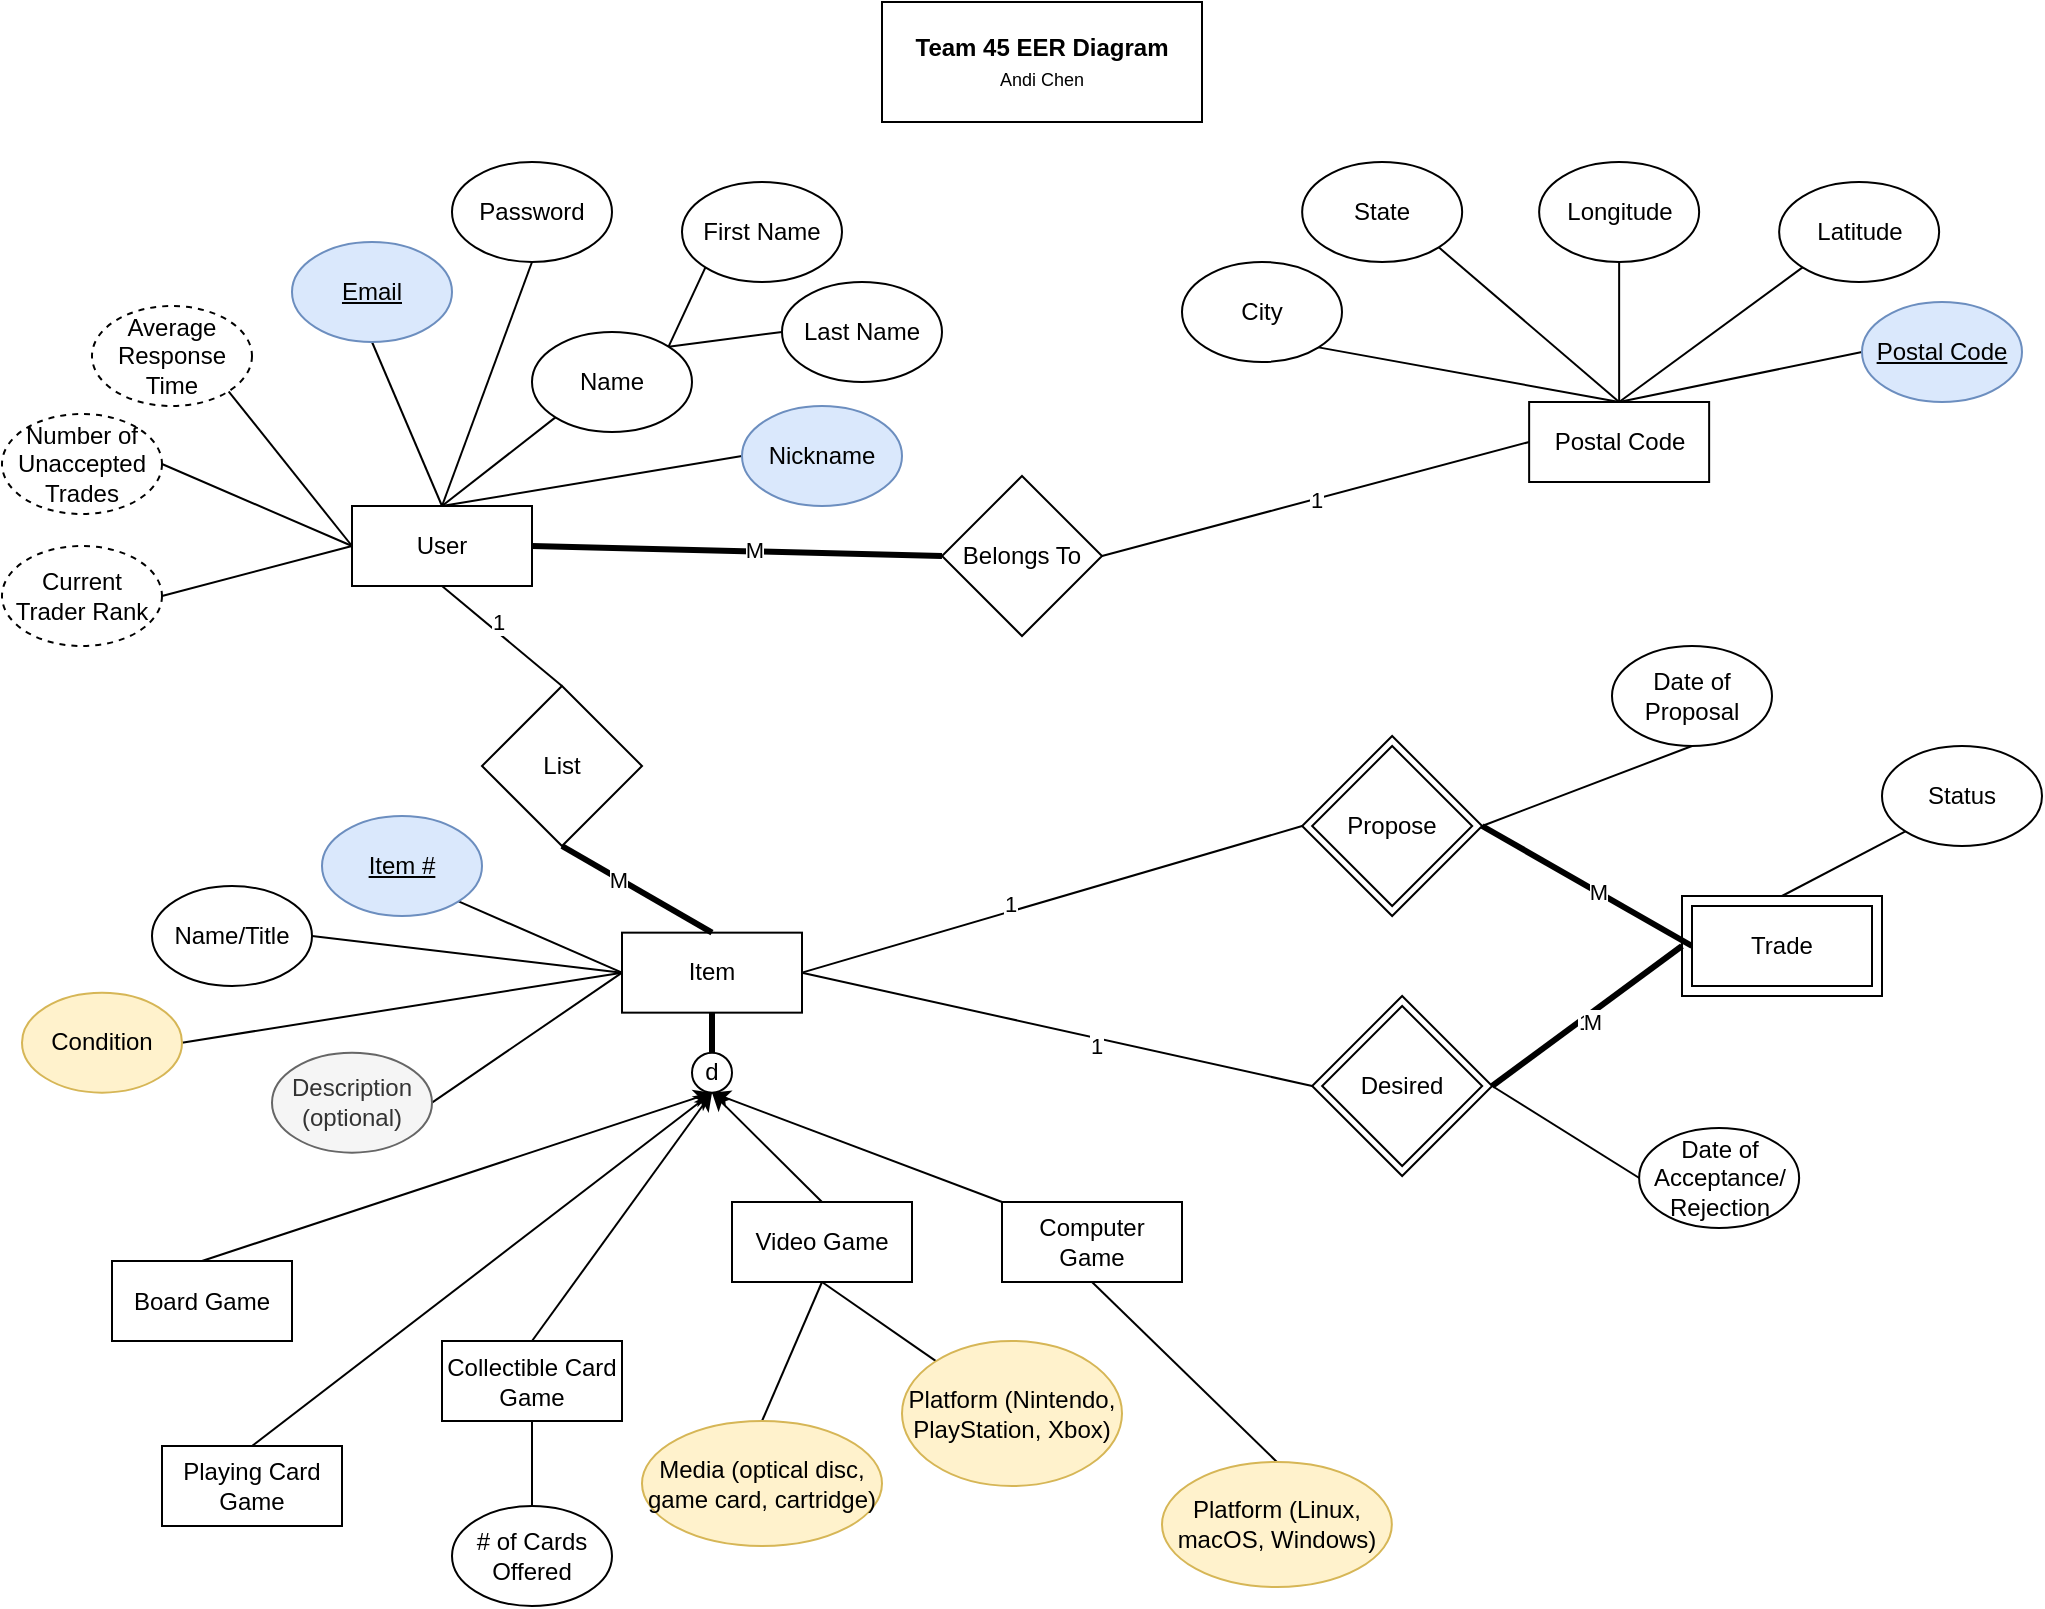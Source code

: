<mxfile version="19.0.3" type="github"><diagram id="WRPvv6PYAI-dvhehYISJ" name="Page-1"><mxGraphModel dx="946" dy="515" grid="1" gridSize="10" guides="1" tooltips="1" connect="1" arrows="1" fold="1" page="1" pageScale="1" pageWidth="1100" pageHeight="850" math="0" shadow="0"><root><mxCell id="0"/><mxCell id="1" parent="0"/><mxCell id="0Y-QFcNfMS6V3d7UyhMd-20" style="edgeStyle=none;rounded=0;orthogonalLoop=1;jettySize=auto;html=1;exitX=1;exitY=0.5;exitDx=0;exitDy=0;entryX=0;entryY=0.5;entryDx=0;entryDy=0;endArrow=none;endFill=0;strokeWidth=3;" parent="1" source="0Y-QFcNfMS6V3d7UyhMd-1" target="0Y-QFcNfMS6V3d7UyhMd-19" edge="1"><mxGeometry relative="1" as="geometry"/></mxCell><mxCell id="0Y-QFcNfMS6V3d7UyhMd-22" value="M" style="edgeLabel;html=1;align=center;verticalAlign=middle;resizable=0;points=[];" parent="0Y-QFcNfMS6V3d7UyhMd-20" vertex="1" connectable="0"><mxGeometry x="0.088" y="1" relative="1" as="geometry"><mxPoint x="-1" as="offset"/></mxGeometry></mxCell><mxCell id="0Y-QFcNfMS6V3d7UyhMd-64" style="edgeStyle=none;rounded=0;orthogonalLoop=1;jettySize=auto;html=1;exitX=0.5;exitY=1;exitDx=0;exitDy=0;entryX=0.5;entryY=0;entryDx=0;entryDy=0;endArrow=none;endFill=0;strokeWidth=1;" parent="1" source="0Y-QFcNfMS6V3d7UyhMd-1" target="0Y-QFcNfMS6V3d7UyhMd-63" edge="1"><mxGeometry relative="1" as="geometry"/></mxCell><mxCell id="0Y-QFcNfMS6V3d7UyhMd-67" value="1" style="edgeLabel;html=1;align=center;verticalAlign=middle;resizable=0;points=[];" parent="0Y-QFcNfMS6V3d7UyhMd-64" vertex="1" connectable="0"><mxGeometry x="-0.172" y="4" relative="1" as="geometry"><mxPoint as="offset"/></mxGeometry></mxCell><mxCell id="0Y-QFcNfMS6V3d7UyhMd-70" style="edgeStyle=none;rounded=0;orthogonalLoop=1;jettySize=auto;html=1;exitX=1;exitY=0.5;exitDx=0;exitDy=0;entryX=0;entryY=0.5;entryDx=0;entryDy=0;endArrow=none;endFill=0;strokeWidth=1;" parent="1" source="0Y-QFcNfMS6V3d7UyhMd-34" target="0Y-QFcNfMS6V3d7UyhMd-75" edge="1"><mxGeometry relative="1" as="geometry"/></mxCell><mxCell id="0Y-QFcNfMS6V3d7UyhMd-73" value="1" style="edgeLabel;html=1;align=center;verticalAlign=middle;resizable=0;points=[];" parent="0Y-QFcNfMS6V3d7UyhMd-70" vertex="1" connectable="0"><mxGeometry x="-0.158" y="4" relative="1" as="geometry"><mxPoint as="offset"/></mxGeometry></mxCell><mxCell id="0Y-QFcNfMS6V3d7UyhMd-109" style="edgeStyle=none;rounded=0;orthogonalLoop=1;jettySize=auto;html=1;exitX=0.5;exitY=0;exitDx=0;exitDy=0;entryX=0;entryY=1;entryDx=0;entryDy=0;fontSize=9;endArrow=none;endFill=0;strokeWidth=1;" parent="1" source="0Y-QFcNfMS6V3d7UyhMd-1" target="0Y-QFcNfMS6V3d7UyhMd-108" edge="1"><mxGeometry relative="1" as="geometry"/></mxCell><mxCell id="0Y-QFcNfMS6V3d7UyhMd-1" value="User" style="rounded=0;whiteSpace=wrap;html=1;" parent="1" vertex="1"><mxGeometry x="205" y="272" width="90" height="40" as="geometry"/></mxCell><mxCell id="0Y-QFcNfMS6V3d7UyhMd-16" style="edgeStyle=none;rounded=0;orthogonalLoop=1;jettySize=auto;html=1;exitX=0.5;exitY=1;exitDx=0;exitDy=0;endArrow=none;endFill=0;entryX=0.5;entryY=0;entryDx=0;entryDy=0;" parent="1" source="0Y-QFcNfMS6V3d7UyhMd-2" target="0Y-QFcNfMS6V3d7UyhMd-1" edge="1"><mxGeometry relative="1" as="geometry"><mxPoint x="250" y="252" as="targetPoint"/></mxGeometry></mxCell><mxCell id="0Y-QFcNfMS6V3d7UyhMd-2" value="&lt;u&gt;Email&lt;/u&gt;" style="ellipse;whiteSpace=wrap;html=1;fillColor=#dae8fc;strokeColor=#6c8ebf;" parent="1" vertex="1"><mxGeometry x="175" y="140" width="80" height="50" as="geometry"/></mxCell><mxCell id="0Y-QFcNfMS6V3d7UyhMd-12" style="edgeStyle=none;rounded=0;orthogonalLoop=1;jettySize=auto;html=1;exitX=0.5;exitY=1;exitDx=0;exitDy=0;entryX=0.5;entryY=0;entryDx=0;entryDy=0;endArrow=none;endFill=0;" parent="1" source="0Y-QFcNfMS6V3d7UyhMd-3" target="0Y-QFcNfMS6V3d7UyhMd-1" edge="1"><mxGeometry relative="1" as="geometry"/></mxCell><mxCell id="0Y-QFcNfMS6V3d7UyhMd-3" value="Password" style="ellipse;whiteSpace=wrap;html=1;" parent="1" vertex="1"><mxGeometry x="255" y="100" width="80" height="50" as="geometry"/></mxCell><mxCell id="0Y-QFcNfMS6V3d7UyhMd-14" style="edgeStyle=none;rounded=0;orthogonalLoop=1;jettySize=auto;html=1;exitX=0;exitY=0.5;exitDx=0;exitDy=0;endArrow=none;endFill=0;entryX=1;entryY=0;entryDx=0;entryDy=0;" parent="1" source="0Y-QFcNfMS6V3d7UyhMd-4" target="0Y-QFcNfMS6V3d7UyhMd-108" edge="1"><mxGeometry relative="1" as="geometry"><mxPoint x="250" y="252" as="targetPoint"/></mxGeometry></mxCell><mxCell id="0Y-QFcNfMS6V3d7UyhMd-4" value="Last Name" style="ellipse;whiteSpace=wrap;html=1;" parent="1" vertex="1"><mxGeometry x="420" y="160" width="80" height="50" as="geometry"/></mxCell><mxCell id="0Y-QFcNfMS6V3d7UyhMd-13" style="edgeStyle=none;rounded=0;orthogonalLoop=1;jettySize=auto;html=1;exitX=0;exitY=1;exitDx=0;exitDy=0;endArrow=none;endFill=0;entryX=1;entryY=0;entryDx=0;entryDy=0;" parent="1" source="0Y-QFcNfMS6V3d7UyhMd-5" target="0Y-QFcNfMS6V3d7UyhMd-108" edge="1"><mxGeometry relative="1" as="geometry"><mxPoint x="250" y="252" as="targetPoint"/></mxGeometry></mxCell><mxCell id="0Y-QFcNfMS6V3d7UyhMd-5" value="First Name" style="ellipse;whiteSpace=wrap;html=1;" parent="1" vertex="1"><mxGeometry x="370" y="110" width="80" height="50" as="geometry"/></mxCell><mxCell id="0Y-QFcNfMS6V3d7UyhMd-15" style="edgeStyle=none;rounded=0;orthogonalLoop=1;jettySize=auto;html=1;exitX=0;exitY=0.5;exitDx=0;exitDy=0;endArrow=none;endFill=0;entryX=0.5;entryY=0;entryDx=0;entryDy=0;" parent="1" source="0Y-QFcNfMS6V3d7UyhMd-6" target="0Y-QFcNfMS6V3d7UyhMd-1" edge="1"><mxGeometry relative="1" as="geometry"><mxPoint x="250" y="252" as="targetPoint"/></mxGeometry></mxCell><mxCell id="0Y-QFcNfMS6V3d7UyhMd-6" value="Nickname" style="ellipse;whiteSpace=wrap;html=1;fillColor=#dae8fc;strokeColor=#6c8ebf;" parent="1" vertex="1"><mxGeometry x="400" y="222" width="80" height="50" as="geometry"/></mxCell><mxCell id="0Y-QFcNfMS6V3d7UyhMd-18" value="Postal Code" style="rounded=0;whiteSpace=wrap;html=1;" parent="1" vertex="1"><mxGeometry x="793.57" y="220" width="90" height="40" as="geometry"/></mxCell><mxCell id="0Y-QFcNfMS6V3d7UyhMd-21" value="1" style="edgeStyle=none;rounded=0;orthogonalLoop=1;jettySize=auto;html=1;exitX=1;exitY=0.5;exitDx=0;exitDy=0;entryX=0;entryY=0.5;entryDx=0;entryDy=0;endArrow=none;endFill=0;" parent="1" source="0Y-QFcNfMS6V3d7UyhMd-19" target="0Y-QFcNfMS6V3d7UyhMd-18" edge="1"><mxGeometry relative="1" as="geometry"/></mxCell><mxCell id="0Y-QFcNfMS6V3d7UyhMd-19" value="Belongs To" style="rhombus;whiteSpace=wrap;html=1;" parent="1" vertex="1"><mxGeometry x="500" y="257" width="80" height="80" as="geometry"/></mxCell><mxCell id="0Y-QFcNfMS6V3d7UyhMd-29" style="edgeStyle=none;rounded=0;orthogonalLoop=1;jettySize=auto;html=1;exitX=1;exitY=1;exitDx=0;exitDy=0;entryX=0.5;entryY=0;entryDx=0;entryDy=0;endArrow=none;endFill=0;" parent="1" source="0Y-QFcNfMS6V3d7UyhMd-23" target="0Y-QFcNfMS6V3d7UyhMd-18" edge="1"><mxGeometry relative="1" as="geometry"/></mxCell><mxCell id="0Y-QFcNfMS6V3d7UyhMd-23" value="City" style="ellipse;whiteSpace=wrap;html=1;" parent="1" vertex="1"><mxGeometry x="620" y="150" width="80" height="50" as="geometry"/></mxCell><mxCell id="0Y-QFcNfMS6V3d7UyhMd-31" style="edgeStyle=none;rounded=0;orthogonalLoop=1;jettySize=auto;html=1;exitX=1;exitY=1;exitDx=0;exitDy=0;endArrow=none;endFill=0;entryX=0.5;entryY=0;entryDx=0;entryDy=0;" parent="1" source="0Y-QFcNfMS6V3d7UyhMd-24" target="0Y-QFcNfMS6V3d7UyhMd-18" edge="1"><mxGeometry relative="1" as="geometry"><mxPoint x="805.08" y="210" as="targetPoint"/></mxGeometry></mxCell><mxCell id="0Y-QFcNfMS6V3d7UyhMd-24" value="State" style="ellipse;whiteSpace=wrap;html=1;" parent="1" vertex="1"><mxGeometry x="680.08" y="100" width="80" height="50" as="geometry"/></mxCell><mxCell id="0Y-QFcNfMS6V3d7UyhMd-30" style="edgeStyle=none;rounded=0;orthogonalLoop=1;jettySize=auto;html=1;exitX=0.5;exitY=1;exitDx=0;exitDy=0;entryX=0.5;entryY=0;entryDx=0;entryDy=0;endArrow=none;endFill=0;" parent="1" source="0Y-QFcNfMS6V3d7UyhMd-25" target="0Y-QFcNfMS6V3d7UyhMd-18" edge="1"><mxGeometry relative="1" as="geometry"/></mxCell><mxCell id="0Y-QFcNfMS6V3d7UyhMd-25" value="Longitude" style="ellipse;whiteSpace=wrap;html=1;" parent="1" vertex="1"><mxGeometry x="798.57" y="100" width="80" height="50" as="geometry"/></mxCell><mxCell id="0Y-QFcNfMS6V3d7UyhMd-32" style="edgeStyle=none;rounded=0;orthogonalLoop=1;jettySize=auto;html=1;exitX=0;exitY=1;exitDx=0;exitDy=0;endArrow=none;endFill=0;entryX=0.5;entryY=0;entryDx=0;entryDy=0;" parent="1" source="0Y-QFcNfMS6V3d7UyhMd-27" target="0Y-QFcNfMS6V3d7UyhMd-18" edge="1"><mxGeometry relative="1" as="geometry"><mxPoint x="805.08" y="210" as="targetPoint"/></mxGeometry></mxCell><mxCell id="0Y-QFcNfMS6V3d7UyhMd-27" value="Latitude" style="ellipse;whiteSpace=wrap;html=1;" parent="1" vertex="1"><mxGeometry x="918.57" y="110" width="80" height="50" as="geometry"/></mxCell><mxCell id="0Y-QFcNfMS6V3d7UyhMd-33" style="edgeStyle=none;rounded=0;orthogonalLoop=1;jettySize=auto;html=1;exitX=0;exitY=0.5;exitDx=0;exitDy=0;entryX=0.5;entryY=0;entryDx=0;entryDy=0;endArrow=none;endFill=0;" parent="1" source="0Y-QFcNfMS6V3d7UyhMd-28" target="0Y-QFcNfMS6V3d7UyhMd-18" edge="1"><mxGeometry relative="1" as="geometry"/></mxCell><mxCell id="0Y-QFcNfMS6V3d7UyhMd-28" value="&lt;u&gt;Postal Code&lt;/u&gt;" style="ellipse;whiteSpace=wrap;html=1;fillColor=#dae8fc;strokeColor=#6c8ebf;" parent="1" vertex="1"><mxGeometry x="960" y="170" width="80" height="50" as="geometry"/></mxCell><mxCell id="0Y-QFcNfMS6V3d7UyhMd-53" style="edgeStyle=none;rounded=0;orthogonalLoop=1;jettySize=auto;html=1;exitX=0.5;exitY=1;exitDx=0;exitDy=0;entryX=0.5;entryY=0;entryDx=0;entryDy=0;endArrow=none;endFill=0;strokeWidth=3;" parent="1" source="0Y-QFcNfMS6V3d7UyhMd-34" target="0Y-QFcNfMS6V3d7UyhMd-50" edge="1"><mxGeometry relative="1" as="geometry"/></mxCell><mxCell id="0Y-QFcNfMS6V3d7UyhMd-34" value="Item" style="rounded=0;whiteSpace=wrap;html=1;" parent="1" vertex="1"><mxGeometry x="340" y="485.33" width="90" height="40" as="geometry"/></mxCell><mxCell id="0Y-QFcNfMS6V3d7UyhMd-47" style="edgeStyle=none;rounded=0;orthogonalLoop=1;jettySize=auto;html=1;exitX=1;exitY=0.5;exitDx=0;exitDy=0;entryX=0;entryY=0.5;entryDx=0;entryDy=0;endArrow=none;endFill=0;" parent="1" source="0Y-QFcNfMS6V3d7UyhMd-35" target="0Y-QFcNfMS6V3d7UyhMd-34" edge="1"><mxGeometry relative="1" as="geometry"><mxPoint x="250" y="450.33" as="sourcePoint"/></mxGeometry></mxCell><mxCell id="0Y-QFcNfMS6V3d7UyhMd-35" value="Name/Title" style="ellipse;whiteSpace=wrap;html=1;" parent="1" vertex="1"><mxGeometry x="105" y="462" width="80" height="50" as="geometry"/></mxCell><mxCell id="0Y-QFcNfMS6V3d7UyhMd-48" style="edgeStyle=none;rounded=0;orthogonalLoop=1;jettySize=auto;html=1;exitX=1;exitY=0.5;exitDx=0;exitDy=0;endArrow=none;endFill=0;" parent="1" source="0Y-QFcNfMS6V3d7UyhMd-62" edge="1"><mxGeometry relative="1" as="geometry"><mxPoint x="340" y="505.33" as="targetPoint"/><mxPoint x="250" y="510.33" as="sourcePoint"/></mxGeometry></mxCell><mxCell id="0Y-QFcNfMS6V3d7UyhMd-96" style="edgeStyle=none;rounded=0;orthogonalLoop=1;jettySize=auto;html=1;exitX=1;exitY=0.5;exitDx=0;exitDy=0;endArrow=none;endFill=0;strokeWidth=1;entryX=0;entryY=0.5;entryDx=0;entryDy=0;" parent="1" source="0Y-QFcNfMS6V3d7UyhMd-36" target="0Y-QFcNfMS6V3d7UyhMd-34" edge="1"><mxGeometry relative="1" as="geometry"/></mxCell><mxCell id="0Y-QFcNfMS6V3d7UyhMd-36" value="Condition" style="ellipse;whiteSpace=wrap;html=1;fillColor=#fff2cc;strokeColor=#d6b656;" parent="1" vertex="1"><mxGeometry x="40" y="515.33" width="80" height="50" as="geometry"/></mxCell><mxCell id="0Y-QFcNfMS6V3d7UyhMd-37" value="Board Game" style="rounded=0;whiteSpace=wrap;html=1;" parent="1" vertex="1"><mxGeometry x="85" y="649.5" width="90" height="40" as="geometry"/></mxCell><mxCell id="0Y-QFcNfMS6V3d7UyhMd-55" style="edgeStyle=none;rounded=0;orthogonalLoop=1;jettySize=auto;html=1;exitX=0.5;exitY=0;exitDx=0;exitDy=0;entryX=0.5;entryY=1;entryDx=0;entryDy=0;endArrow=classic;endFill=1;startArrow=none;startFill=0;" parent="1" source="0Y-QFcNfMS6V3d7UyhMd-38" target="0Y-QFcNfMS6V3d7UyhMd-50" edge="1"><mxGeometry relative="1" as="geometry"/></mxCell><mxCell id="0Y-QFcNfMS6V3d7UyhMd-38" value="Playing Card Game" style="rounded=0;whiteSpace=wrap;html=1;" parent="1" vertex="1"><mxGeometry x="110" y="742" width="90" height="40" as="geometry"/></mxCell><mxCell id="0Y-QFcNfMS6V3d7UyhMd-46" style="edgeStyle=none;rounded=0;orthogonalLoop=1;jettySize=auto;html=1;exitX=0.5;exitY=1;exitDx=0;exitDy=0;endArrow=none;endFill=0;" parent="1" source="0Y-QFcNfMS6V3d7UyhMd-39" target="0Y-QFcNfMS6V3d7UyhMd-41" edge="1"><mxGeometry relative="1" as="geometry"/></mxCell><mxCell id="0Y-QFcNfMS6V3d7UyhMd-56" style="edgeStyle=none;rounded=0;orthogonalLoop=1;jettySize=auto;html=1;exitX=0.5;exitY=0;exitDx=0;exitDy=0;endArrow=classic;endFill=1;entryX=0.5;entryY=1;entryDx=0;entryDy=0;" parent="1" source="0Y-QFcNfMS6V3d7UyhMd-39" target="0Y-QFcNfMS6V3d7UyhMd-50" edge="1"><mxGeometry relative="1" as="geometry"><mxPoint x="310" y="552" as="targetPoint"/></mxGeometry></mxCell><mxCell id="0Y-QFcNfMS6V3d7UyhMd-39" value="Collectible Card Game" style="rounded=0;whiteSpace=wrap;html=1;" parent="1" vertex="1"><mxGeometry x="250" y="689.5" width="90" height="40" as="geometry"/></mxCell><mxCell id="0Y-QFcNfMS6V3d7UyhMd-44" style="edgeStyle=none;rounded=0;orthogonalLoop=1;jettySize=auto;html=1;exitX=0.5;exitY=1;exitDx=0;exitDy=0;endArrow=none;endFill=0;" parent="1" source="0Y-QFcNfMS6V3d7UyhMd-40" target="0Y-QFcNfMS6V3d7UyhMd-42" edge="1"><mxGeometry relative="1" as="geometry"/></mxCell><mxCell id="0Y-QFcNfMS6V3d7UyhMd-57" style="edgeStyle=none;rounded=0;orthogonalLoop=1;jettySize=auto;html=1;exitX=0.5;exitY=0;exitDx=0;exitDy=0;entryX=0.5;entryY=1;entryDx=0;entryDy=0;endArrow=classic;endFill=1;" parent="1" source="0Y-QFcNfMS6V3d7UyhMd-40" target="0Y-QFcNfMS6V3d7UyhMd-50" edge="1"><mxGeometry relative="1" as="geometry"/></mxCell><mxCell id="0Y-QFcNfMS6V3d7UyhMd-40" value="Video Game" style="rounded=0;whiteSpace=wrap;html=1;" parent="1" vertex="1"><mxGeometry x="395" y="620" width="90" height="40" as="geometry"/></mxCell><mxCell id="0Y-QFcNfMS6V3d7UyhMd-41" value="# of Cards Offered" style="ellipse;whiteSpace=wrap;html=1;" parent="1" vertex="1"><mxGeometry x="255" y="772" width="80" height="50" as="geometry"/></mxCell><mxCell id="0Y-QFcNfMS6V3d7UyhMd-42" value="Platform (Nintendo, PlayStation, Xbox)" style="ellipse;whiteSpace=wrap;html=1;fillColor=#fff2cc;strokeColor=#d6b656;" parent="1" vertex="1"><mxGeometry x="480" y="689.5" width="110" height="72.5" as="geometry"/></mxCell><mxCell id="0Y-QFcNfMS6V3d7UyhMd-45" style="edgeStyle=none;rounded=0;orthogonalLoop=1;jettySize=auto;html=1;exitX=0.5;exitY=0;exitDx=0;exitDy=0;entryX=0.5;entryY=1;entryDx=0;entryDy=0;endArrow=none;endFill=0;" parent="1" source="0Y-QFcNfMS6V3d7UyhMd-43" target="0Y-QFcNfMS6V3d7UyhMd-40" edge="1"><mxGeometry relative="1" as="geometry"/></mxCell><mxCell id="0Y-QFcNfMS6V3d7UyhMd-43" value="Media (optical disc, game card, cartridge)" style="ellipse;whiteSpace=wrap;html=1;fillColor=#fff2cc;strokeColor=#d6b656;" parent="1" vertex="1"><mxGeometry x="350" y="729.5" width="120" height="62.5" as="geometry"/></mxCell><mxCell id="0Y-QFcNfMS6V3d7UyhMd-54" style="edgeStyle=none;rounded=0;orthogonalLoop=1;jettySize=auto;html=1;exitX=0.5;exitY=1;exitDx=0;exitDy=0;entryX=0.5;entryY=0;entryDx=0;entryDy=0;endArrow=none;endFill=0;startArrow=classic;startFill=1;" parent="1" source="0Y-QFcNfMS6V3d7UyhMd-50" target="0Y-QFcNfMS6V3d7UyhMd-37" edge="1"><mxGeometry relative="1" as="geometry"/></mxCell><mxCell id="0Y-QFcNfMS6V3d7UyhMd-50" value="d" style="ellipse;whiteSpace=wrap;html=1;aspect=fixed;" parent="1" vertex="1"><mxGeometry x="375" y="545.33" width="20" height="20" as="geometry"/></mxCell><mxCell id="0Y-QFcNfMS6V3d7UyhMd-60" style="edgeStyle=none;rounded=0;orthogonalLoop=1;jettySize=auto;html=1;exitX=0.5;exitY=1;exitDx=0;exitDy=0;entryX=0.5;entryY=0;entryDx=0;entryDy=0;endArrow=none;endFill=0;" parent="1" source="0Y-QFcNfMS6V3d7UyhMd-58" target="0Y-QFcNfMS6V3d7UyhMd-59" edge="1"><mxGeometry relative="1" as="geometry"/></mxCell><mxCell id="0Y-QFcNfMS6V3d7UyhMd-61" style="edgeStyle=none;rounded=0;orthogonalLoop=1;jettySize=auto;html=1;exitX=0;exitY=0;exitDx=0;exitDy=0;entryX=0.5;entryY=1;entryDx=0;entryDy=0;endArrow=classic;endFill=1;" parent="1" source="0Y-QFcNfMS6V3d7UyhMd-58" target="0Y-QFcNfMS6V3d7UyhMd-50" edge="1"><mxGeometry relative="1" as="geometry"/></mxCell><mxCell id="0Y-QFcNfMS6V3d7UyhMd-58" value="Computer Game" style="rounded=0;whiteSpace=wrap;html=1;" parent="1" vertex="1"><mxGeometry x="530.0" y="620" width="90" height="40" as="geometry"/></mxCell><mxCell id="0Y-QFcNfMS6V3d7UyhMd-59" value="Platform (Linux, macOS, Windows)" style="ellipse;whiteSpace=wrap;html=1;fillColor=#fff2cc;strokeColor=#d6b656;" parent="1" vertex="1"><mxGeometry x="610.0" y="750" width="114.92" height="62.5" as="geometry"/></mxCell><mxCell id="0Y-QFcNfMS6V3d7UyhMd-62" value="Description (optional)" style="ellipse;whiteSpace=wrap;html=1;fillColor=#f5f5f5;fontColor=#333333;strokeColor=#666666;" parent="1" vertex="1"><mxGeometry x="165" y="545.33" width="80" height="50" as="geometry"/></mxCell><mxCell id="0Y-QFcNfMS6V3d7UyhMd-65" style="edgeStyle=none;rounded=0;orthogonalLoop=1;jettySize=auto;html=1;exitX=0.5;exitY=1;exitDx=0;exitDy=0;entryX=0.5;entryY=0;entryDx=0;entryDy=0;endArrow=none;endFill=0;strokeWidth=3;" parent="1" source="0Y-QFcNfMS6V3d7UyhMd-63" target="0Y-QFcNfMS6V3d7UyhMd-34" edge="1"><mxGeometry relative="1" as="geometry"><mxPoint x="330" y="464.33" as="sourcePoint"/></mxGeometry></mxCell><mxCell id="0Y-QFcNfMS6V3d7UyhMd-66" value="M" style="edgeLabel;html=1;align=center;verticalAlign=middle;resizable=0;points=[];" parent="0Y-QFcNfMS6V3d7UyhMd-65" vertex="1" connectable="0"><mxGeometry x="-0.247" relative="1" as="geometry"><mxPoint as="offset"/></mxGeometry></mxCell><mxCell id="0Y-QFcNfMS6V3d7UyhMd-63" value="List" style="rhombus;whiteSpace=wrap;html=1;" parent="1" vertex="1"><mxGeometry x="270" y="362.0" width="80" height="80" as="geometry"/></mxCell><mxCell id="0Y-QFcNfMS6V3d7UyhMd-71" style="edgeStyle=none;rounded=0;orthogonalLoop=1;jettySize=auto;html=1;exitX=1;exitY=0.5;exitDx=0;exitDy=0;entryX=0;entryY=0.5;entryDx=0;entryDy=0;endArrow=none;endFill=0;strokeWidth=3;startArrow=none;" parent="1" source="0Y-QFcNfMS6V3d7UyhMd-75" target="0Y-QFcNfMS6V3d7UyhMd-69" edge="1"><mxGeometry relative="1" as="geometry"/></mxCell><mxCell id="0Y-QFcNfMS6V3d7UyhMd-72" value="M" style="edgeLabel;html=1;align=center;verticalAlign=middle;resizable=0;points=[];" parent="0Y-QFcNfMS6V3d7UyhMd-71" vertex="1" connectable="0"><mxGeometry x="0.092" relative="1" as="geometry"><mxPoint as="offset"/></mxGeometry></mxCell><mxCell id="0Y-QFcNfMS6V3d7UyhMd-68" value="" style="rhombus;whiteSpace=wrap;html=1;shadow=0;strokeColor=default;" parent="1" vertex="1"><mxGeometry x="685.08" y="392" width="80" height="80" as="geometry"/></mxCell><mxCell id="0Y-QFcNfMS6V3d7UyhMd-69" value="Trade" style="rounded=0;whiteSpace=wrap;html=1;" parent="1" vertex="1"><mxGeometry x="875.0" y="472" width="90" height="40" as="geometry"/></mxCell><mxCell id="0Y-QFcNfMS6V3d7UyhMd-84" style="edgeStyle=none;rounded=0;orthogonalLoop=1;jettySize=auto;html=1;exitX=0;exitY=0.5;exitDx=0;exitDy=0;entryX=1;entryY=0.5;entryDx=0;entryDy=0;endArrow=none;endFill=0;strokeWidth=3;" parent="1" source="0Y-QFcNfMS6V3d7UyhMd-76" target="0Y-QFcNfMS6V3d7UyhMd-83" edge="1"><mxGeometry relative="1" as="geometry"/></mxCell><mxCell id="0Y-QFcNfMS6V3d7UyhMd-88" value="1" style="edgeLabel;html=1;align=center;verticalAlign=middle;resizable=0;points=[];" parent="0Y-QFcNfMS6V3d7UyhMd-84" vertex="1" connectable="0"><mxGeometry x="0.031" y="2" relative="1" as="geometry"><mxPoint x="-1" as="offset"/></mxGeometry></mxCell><mxCell id="0Y-QFcNfMS6V3d7UyhMd-91" value="M" style="edgeLabel;html=1;align=center;verticalAlign=middle;resizable=0;points=[];" parent="0Y-QFcNfMS6V3d7UyhMd-84" vertex="1" connectable="0"><mxGeometry x="-0.002" y="4" relative="1" as="geometry"><mxPoint as="offset"/></mxGeometry></mxCell><mxCell id="0Y-QFcNfMS6V3d7UyhMd-76" value="" style="rounded=0;whiteSpace=wrap;html=1;shadow=0;strokeColor=default;fillColor=none;" parent="1" vertex="1"><mxGeometry x="870.0" y="467" width="100" height="50" as="geometry"/></mxCell><mxCell id="0Y-QFcNfMS6V3d7UyhMd-75" value="Propose" style="rhombus;whiteSpace=wrap;html=1;shadow=0;fillColor=none;" parent="1" vertex="1"><mxGeometry x="680.08" y="387" width="90" height="90" as="geometry"/></mxCell><mxCell id="0Y-QFcNfMS6V3d7UyhMd-82" value="" style="rhombus;whiteSpace=wrap;html=1;shadow=0;strokeColor=default;" parent="1" vertex="1"><mxGeometry x="690.08" y="522" width="80" height="80" as="geometry"/></mxCell><mxCell id="0Y-QFcNfMS6V3d7UyhMd-85" style="edgeStyle=none;rounded=0;orthogonalLoop=1;jettySize=auto;html=1;exitX=0;exitY=0.5;exitDx=0;exitDy=0;endArrow=none;endFill=0;strokeWidth=1;entryX=1;entryY=0.5;entryDx=0;entryDy=0;" parent="1" source="0Y-QFcNfMS6V3d7UyhMd-83" target="0Y-QFcNfMS6V3d7UyhMd-34" edge="1"><mxGeometry relative="1" as="geometry"/></mxCell><mxCell id="0Y-QFcNfMS6V3d7UyhMd-86" value="1" style="edgeLabel;html=1;align=center;verticalAlign=middle;resizable=0;points=[];" parent="0Y-QFcNfMS6V3d7UyhMd-85" vertex="1" connectable="0"><mxGeometry x="-0.166" y="3" relative="1" as="geometry"><mxPoint x="-1" as="offset"/></mxGeometry></mxCell><mxCell id="0Y-QFcNfMS6V3d7UyhMd-83" value="Desired" style="rhombus;whiteSpace=wrap;html=1;shadow=0;fillColor=none;" parent="1" vertex="1"><mxGeometry x="685.08" y="517" width="90" height="90" as="geometry"/></mxCell><mxCell id="0Y-QFcNfMS6V3d7UyhMd-90" style="edgeStyle=none;rounded=0;orthogonalLoop=1;jettySize=auto;html=1;exitX=0.5;exitY=1;exitDx=0;exitDy=0;entryX=1;entryY=0.5;entryDx=0;entryDy=0;endArrow=none;endFill=0;strokeWidth=1;" parent="1" source="0Y-QFcNfMS6V3d7UyhMd-89" target="0Y-QFcNfMS6V3d7UyhMd-75" edge="1"><mxGeometry relative="1" as="geometry"/></mxCell><mxCell id="0Y-QFcNfMS6V3d7UyhMd-89" value="Date of Proposal" style="ellipse;whiteSpace=wrap;html=1;" parent="1" vertex="1"><mxGeometry x="835.0" y="342" width="80" height="50" as="geometry"/></mxCell><mxCell id="0Y-QFcNfMS6V3d7UyhMd-95" style="edgeStyle=none;rounded=0;orthogonalLoop=1;jettySize=auto;html=1;exitX=0.5;exitY=1;exitDx=0;exitDy=0;entryX=1;entryY=0.5;entryDx=0;entryDy=0;endArrow=none;endFill=0;strokeWidth=1;" parent="1" source="0Y-QFcNfMS6V3d7UyhMd-94" target="0Y-QFcNfMS6V3d7UyhMd-83" edge="1"><mxGeometry relative="1" as="geometry"/></mxCell><mxCell id="0Y-QFcNfMS6V3d7UyhMd-94" value="Date of Acceptance/&lt;br&gt;Rejection" style="ellipse;whiteSpace=wrap;html=1;" parent="1" vertex="1"><mxGeometry x="848.57" y="583" width="80" height="50" as="geometry"/></mxCell><mxCell id="0Y-QFcNfMS6V3d7UyhMd-98" style="edgeStyle=none;rounded=0;orthogonalLoop=1;jettySize=auto;html=1;exitX=0;exitY=1;exitDx=0;exitDy=0;entryX=0.5;entryY=0;entryDx=0;entryDy=0;endArrow=none;endFill=0;strokeWidth=1;" parent="1" source="0Y-QFcNfMS6V3d7UyhMd-97" target="0Y-QFcNfMS6V3d7UyhMd-76" edge="1"><mxGeometry relative="1" as="geometry"/></mxCell><mxCell id="0Y-QFcNfMS6V3d7UyhMd-97" value="Status" style="ellipse;whiteSpace=wrap;html=1;" parent="1" vertex="1"><mxGeometry x="970.0" y="392" width="80" height="50" as="geometry"/></mxCell><mxCell id="0Y-QFcNfMS6V3d7UyhMd-102" style="edgeStyle=none;rounded=0;orthogonalLoop=1;jettySize=auto;html=1;exitX=1;exitY=1;exitDx=0;exitDy=0;endArrow=none;endFill=0;strokeWidth=1;entryX=0;entryY=0.5;entryDx=0;entryDy=0;" parent="1" source="0Y-QFcNfMS6V3d7UyhMd-99" target="0Y-QFcNfMS6V3d7UyhMd-1" edge="1"><mxGeometry relative="1" as="geometry"><mxPoint x="255" y="272" as="targetPoint"/></mxGeometry></mxCell><mxCell id="0Y-QFcNfMS6V3d7UyhMd-99" value="Average Response Time" style="ellipse;whiteSpace=wrap;html=1;dashed=1;" parent="1" vertex="1"><mxGeometry x="75" y="172" width="80" height="50" as="geometry"/></mxCell><mxCell id="0Y-QFcNfMS6V3d7UyhMd-103" style="edgeStyle=none;rounded=0;orthogonalLoop=1;jettySize=auto;html=1;exitX=1;exitY=0.5;exitDx=0;exitDy=0;entryX=0;entryY=0.5;entryDx=0;entryDy=0;endArrow=none;endFill=0;strokeWidth=1;" parent="1" source="0Y-QFcNfMS6V3d7UyhMd-100" target="0Y-QFcNfMS6V3d7UyhMd-1" edge="1"><mxGeometry relative="1" as="geometry"/></mxCell><mxCell id="0Y-QFcNfMS6V3d7UyhMd-100" value="Number of Unaccepted Trades" style="ellipse;whiteSpace=wrap;html=1;dashed=1;" parent="1" vertex="1"><mxGeometry x="30" y="226" width="80" height="50" as="geometry"/></mxCell><mxCell id="0Y-QFcNfMS6V3d7UyhMd-104" style="edgeStyle=none;rounded=0;orthogonalLoop=1;jettySize=auto;html=1;exitX=1;exitY=0.5;exitDx=0;exitDy=0;endArrow=none;endFill=0;strokeWidth=1;" parent="1" source="0Y-QFcNfMS6V3d7UyhMd-101" edge="1"><mxGeometry relative="1" as="geometry"><mxPoint x="205" y="292" as="targetPoint"/></mxGeometry></mxCell><mxCell id="0Y-QFcNfMS6V3d7UyhMd-101" value="Current Trader Rank" style="ellipse;whiteSpace=wrap;html=1;dashed=1;" parent="1" vertex="1"><mxGeometry x="30" y="292" width="80" height="50" as="geometry"/></mxCell><mxCell id="0Y-QFcNfMS6V3d7UyhMd-106" style="edgeStyle=none;rounded=0;orthogonalLoop=1;jettySize=auto;html=1;exitX=1;exitY=1;exitDx=0;exitDy=0;entryX=0;entryY=0.5;entryDx=0;entryDy=0;endArrow=none;endFill=0;strokeWidth=1;" parent="1" source="0Y-QFcNfMS6V3d7UyhMd-105" target="0Y-QFcNfMS6V3d7UyhMd-34" edge="1"><mxGeometry relative="1" as="geometry"/></mxCell><mxCell id="0Y-QFcNfMS6V3d7UyhMd-105" value="&lt;u&gt;Item #&lt;/u&gt;" style="ellipse;whiteSpace=wrap;html=1;fillColor=#dae8fc;strokeColor=#6c8ebf;" parent="1" vertex="1"><mxGeometry x="190" y="427" width="80" height="50" as="geometry"/></mxCell><mxCell id="0Y-QFcNfMS6V3d7UyhMd-107" value="&lt;b&gt;Team 45 EER Diagram&lt;/b&gt;&lt;br&gt;&lt;font style=&quot;font-size: 9px;&quot;&gt;Andi Chen&lt;/font&gt;" style="rounded=0;whiteSpace=wrap;html=1;shadow=0;" parent="1" vertex="1"><mxGeometry x="470" y="20" width="160" height="60" as="geometry"/></mxCell><mxCell id="0Y-QFcNfMS6V3d7UyhMd-108" value="Name" style="ellipse;whiteSpace=wrap;html=1;" parent="1" vertex="1"><mxGeometry x="295" y="185" width="80" height="50" as="geometry"/></mxCell></root></mxGraphModel></diagram></mxfile>